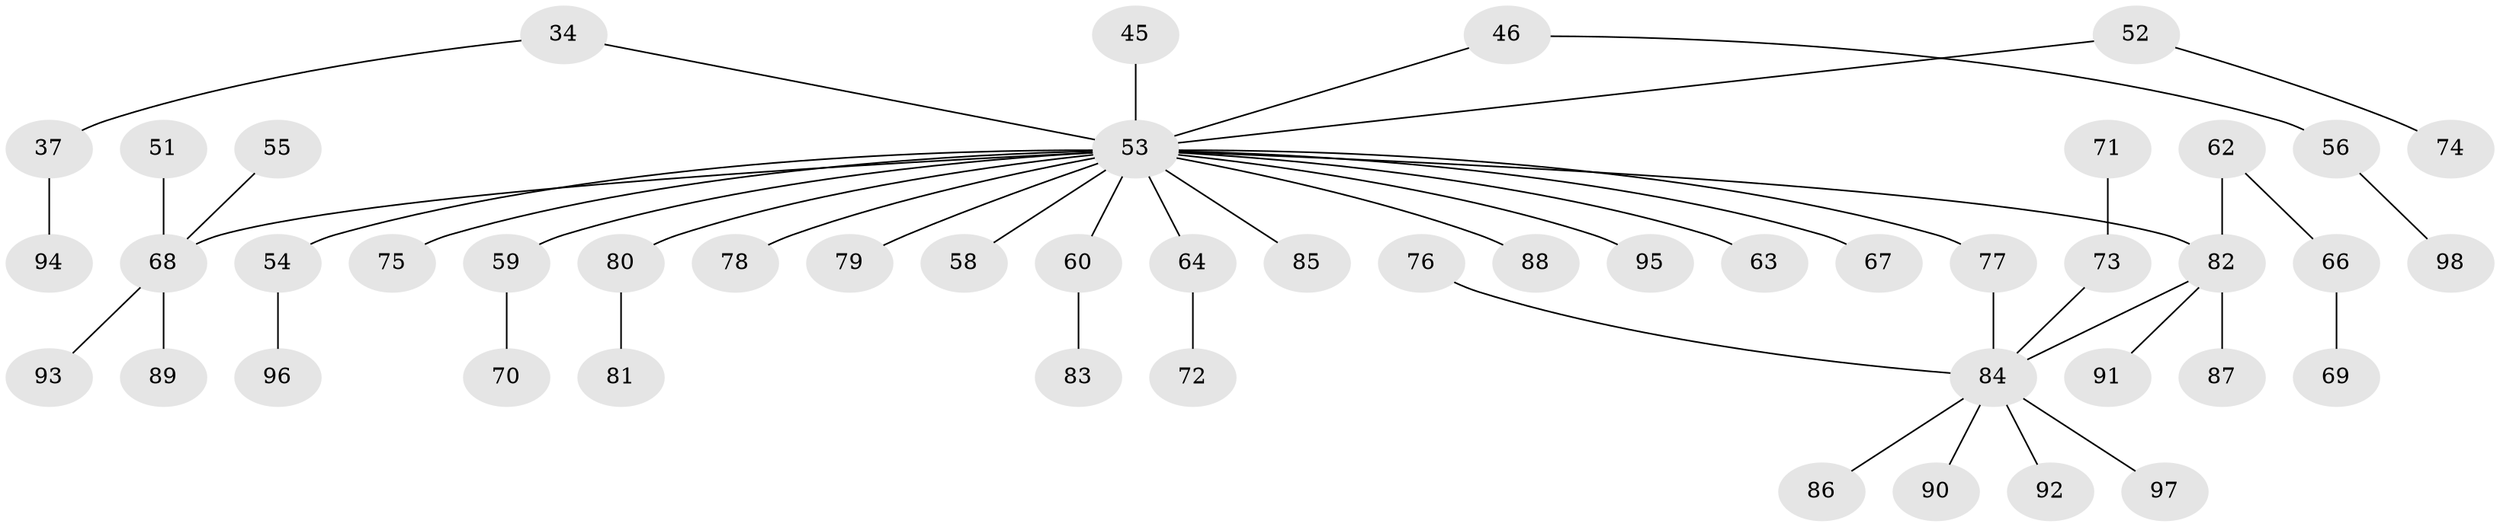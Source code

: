 // original degree distribution, {4: 0.08163265306122448, 5: 0.030612244897959183, 2: 0.2653061224489796, 3: 0.1326530612244898, 6: 0.02040816326530612, 1: 0.46938775510204084}
// Generated by graph-tools (version 1.1) at 2025/41/03/09/25 04:41:47]
// undirected, 49 vertices, 49 edges
graph export_dot {
graph [start="1"]
  node [color=gray90,style=filled];
  34;
  37;
  45;
  46;
  51;
  52 [super="+38+41"];
  53 [super="+17+13+35+12+15+39+36+21+23+28"];
  54;
  55;
  56;
  58;
  59;
  60;
  62;
  63;
  64 [super="+57"];
  66;
  67;
  68 [super="+19+22+31+30+40+50"];
  69;
  70;
  71;
  72;
  73 [super="+61"];
  74;
  75;
  76;
  77 [super="+42"];
  78;
  79;
  80;
  81;
  82 [super="+16+49"];
  83;
  84 [super="+47+65"];
  85;
  86;
  87;
  88;
  89;
  90;
  91;
  92;
  93;
  94;
  95;
  96;
  97;
  98;
  34 -- 37;
  34 -- 53;
  37 -- 94;
  45 -- 53;
  46 -- 56;
  46 -- 53;
  51 -- 68;
  52 -- 74;
  52 -- 53;
  53 -- 79;
  53 -- 67;
  53 -- 68;
  53 -- 75;
  53 -- 80;
  53 -- 82;
  53 -- 54;
  53 -- 58;
  53 -- 59;
  53 -- 85;
  53 -- 60;
  53 -- 95;
  53 -- 77;
  53 -- 64;
  53 -- 88;
  53 -- 78;
  53 -- 63;
  54 -- 96;
  55 -- 68;
  56 -- 98;
  59 -- 70;
  60 -- 83;
  62 -- 66;
  62 -- 82;
  64 -- 72;
  66 -- 69;
  68 -- 93;
  68 -- 89;
  71 -- 73;
  73 -- 84;
  76 -- 84;
  77 -- 84;
  80 -- 81;
  82 -- 87;
  82 -- 91;
  82 -- 84;
  84 -- 86;
  84 -- 97;
  84 -- 90;
  84 -- 92;
}
